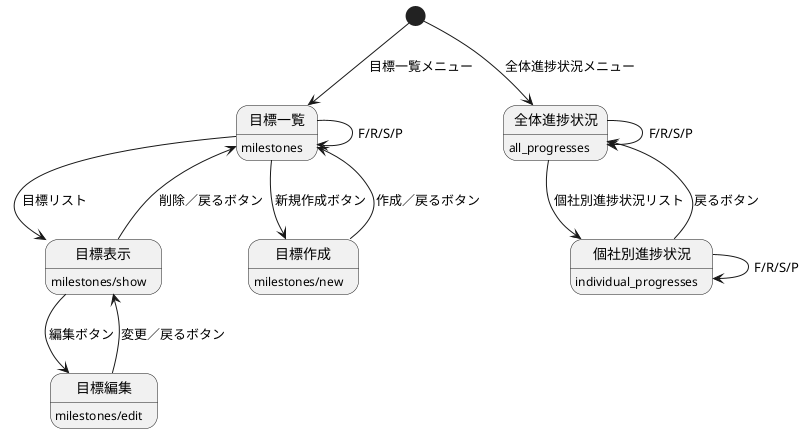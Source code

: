 @startuml 目標管理
[*]--> 目標一覧: 目標一覧メニュー

目標一覧 --> 目標表示: 目標リスト
目標表示 --> 目標一覧: 削除／戻るボタン

目標一覧 --> 目標作成: 新規作成ボタン
目標作成 --> 目標一覧: 作成／戻るボタン

目標表示 --> 目標編集: 編集ボタン
目標編集 --> 目標表示: 変更／戻るボタン

目標一覧 --> 目標一覧: F/R/S/P

目標一覧: milestones
目標表示: milestones/show
目標作成: milestones/new
目標編集: milestones/edit

[*] --> 全体進捗状況: 全体進捗状況メニュー

全体進捗状況 --> 個社別進捗状況: 個社別進捗状況リスト
個社別進捗状況 --> 全体進捗状況: 戻るボタン

全体進捗状況 --> 全体進捗状況: F/R/S/P
個社別進捗状況 --> 個社別進捗状況: F/R/S/P

全体進捗状況: all_progresses
個社別進捗状況: individual_progresses
@enduml